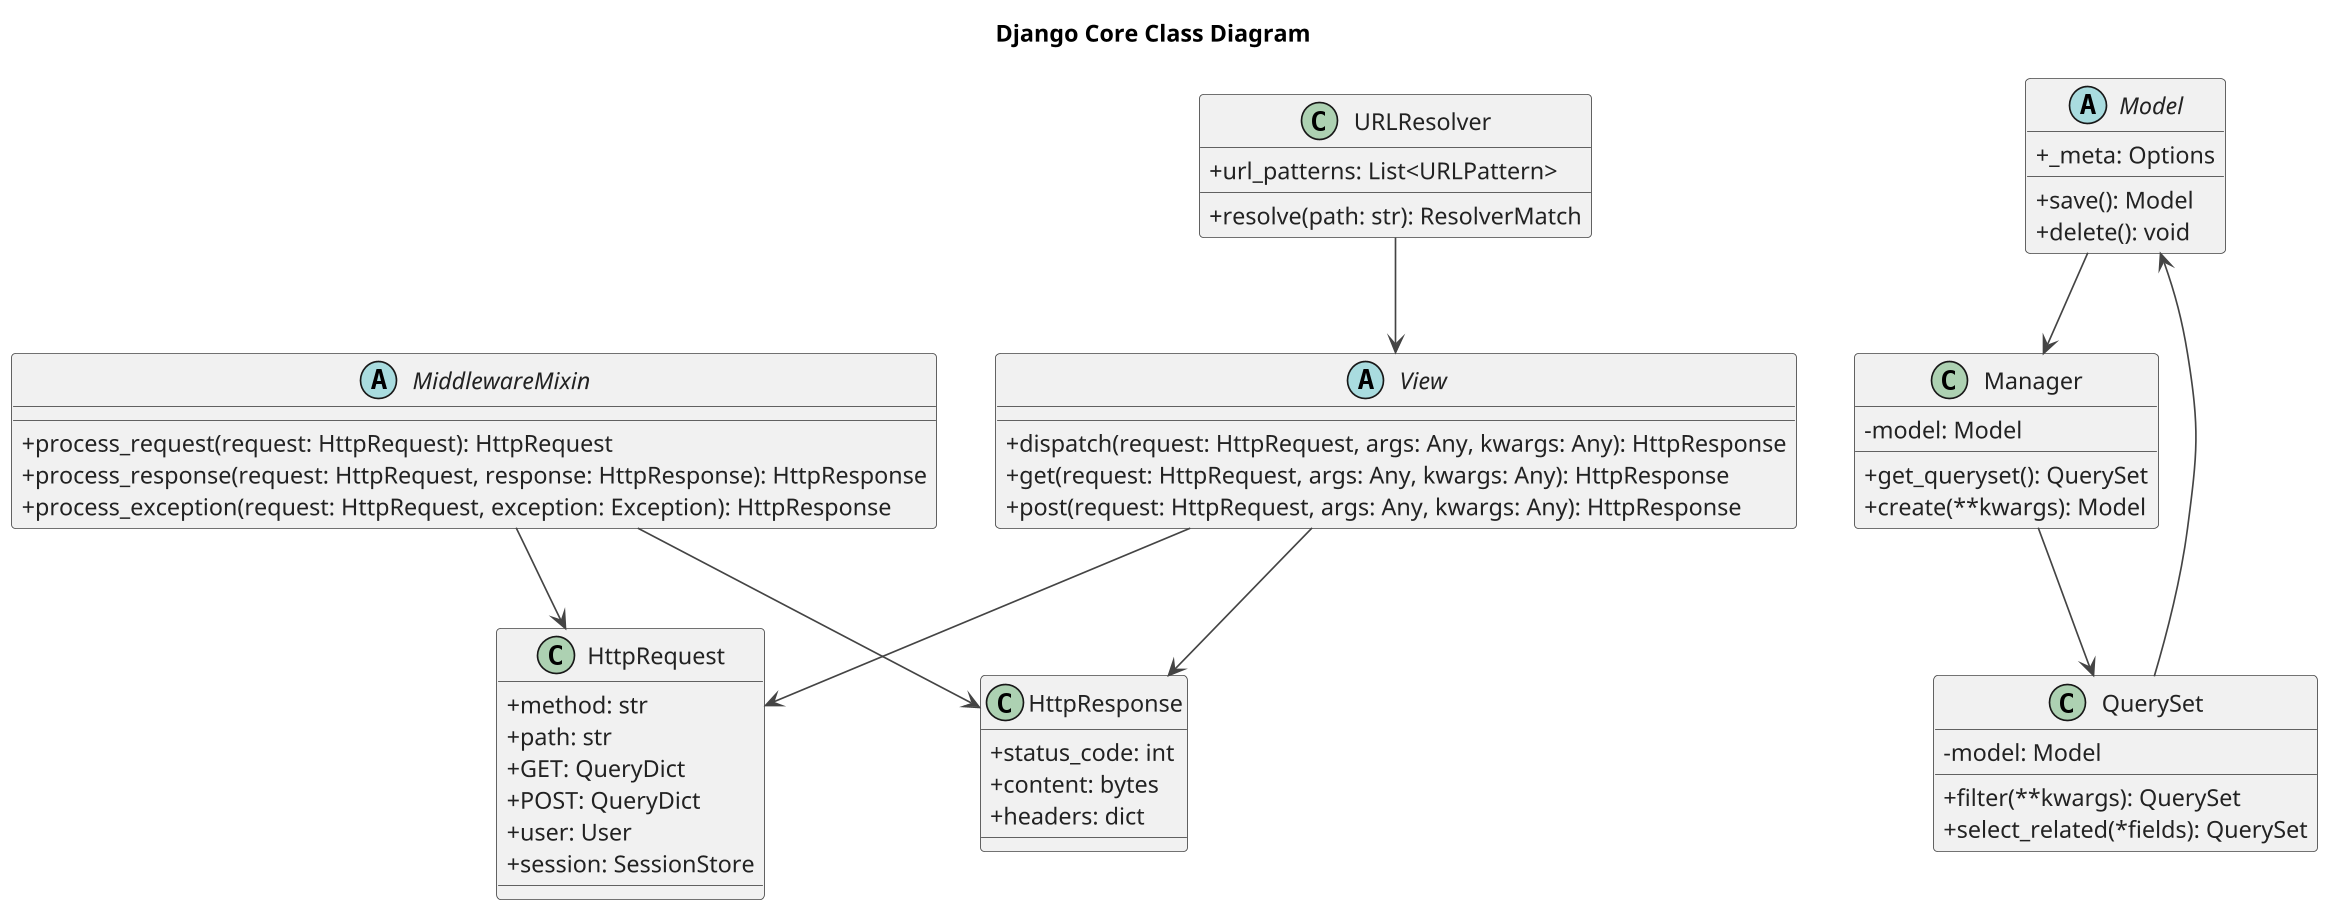 @startuml
skinparam dpi 160
skinparam classAttributeIconSize 0
skinparam Shadowing false
skinparam ArrowColor #444444
skinparam ClassBorderColor #444444
skinparam ClassAttributeFontColor #222222
skinparam ClassFontColor #222222

title Django Core Class Diagram 

class HttpRequest {
  +method: str
  +path: str
  +GET: QueryDict
  +POST: QueryDict
  +user: User
  +session: SessionStore
}

class HttpResponse {
  +status_code: int
  +content: bytes
  +headers: dict
}

abstract class MiddlewareMixin {
  +process_request(request: HttpRequest): HttpRequest
  +process_response(request: HttpRequest, response: HttpResponse): HttpResponse
  +process_exception(request: HttpRequest, exception: Exception): HttpResponse
}

class URLResolver {
  +url_patterns: List<URLPattern>
  +resolve(path: str): ResolverMatch
}

abstract class View {
  +dispatch(request: HttpRequest, args: Any, kwargs: Any): HttpResponse
  +get(request: HttpRequest, args: Any, kwargs: Any): HttpResponse
  +post(request: HttpRequest, args: Any, kwargs: Any): HttpResponse
}

abstract class Model {
  +_meta: Options
  +save(): Model
  +delete(): void
}

class Manager {
  -model: Model
  +get_queryset(): QuerySet
  +create(**kwargs): Model
}

class QuerySet {
  -model: Model
  +filter(**kwargs): QuerySet
  +select_related(*fields): QuerySet
}

'
MiddlewareMixin --> HttpRequest
MiddlewareMixin --> HttpResponse
URLResolver --> View
View --> HttpRequest
View --> HttpResponse
Model --> Manager
Manager --> QuerySet
QuerySet --> Model


@enduml


